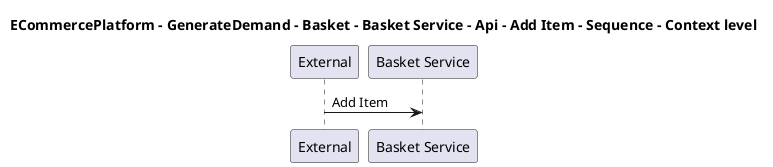 @startuml

title ECommercePlatform - GenerateDemand - Basket - Basket Service - Api - Add Item - Sequence - Context level

participant "External" as C4InterFlow.SoftwareSystems.ExternalSystem
participant "Basket Service" as ECommercePlatform.GenerateDemand.Basket.SoftwareSystems.BasketService

C4InterFlow.SoftwareSystems.ExternalSystem -> ECommercePlatform.GenerateDemand.Basket.SoftwareSystems.BasketService : Add Item


@enduml
